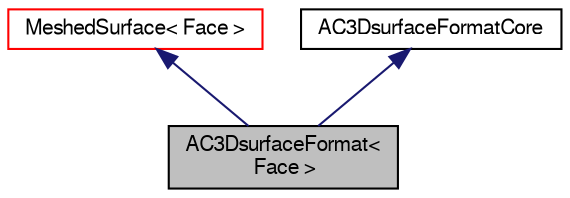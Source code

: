 digraph "AC3DsurfaceFormat&lt; Face &gt;"
{
  bgcolor="transparent";
  edge [fontname="FreeSans",fontsize="10",labelfontname="FreeSans",labelfontsize="10"];
  node [fontname="FreeSans",fontsize="10",shape=record];
  Node1 [label="AC3DsurfaceFormat\<\l Face \>",height=0.2,width=0.4,color="black", fillcolor="grey75", style="filled" fontcolor="black"];
  Node2 -> Node1 [dir="back",color="midnightblue",fontsize="10",style="solid",fontname="FreeSans"];
  Node2 [label="MeshedSurface\< Face \>",height=0.2,width=0.4,color="red",URL="$a01422.html",tooltip="A surface geometry mesh with zone information, not to be confused with the similarly named surfaceMes..."];
  Node3 -> Node1 [dir="back",color="midnightblue",fontsize="10",style="solid",fontname="FreeSans"];
  Node3 [label="AC3DsurfaceFormatCore",height=0.2,width=0.4,color="black",URL="$a00015.html",tooltip="Internal class used by the AC3DsurfaceFormat. "];
}
